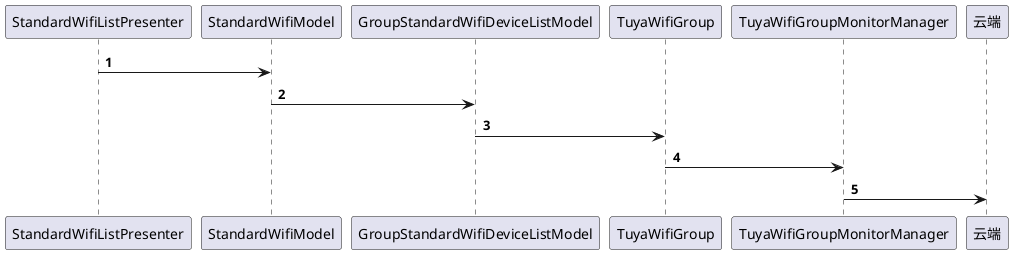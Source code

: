 @startuml
'https://plantuml.com/sequence-diagram

autonumber
participant StandardWifiListPresenter order 10
participant StandardWifiModel order 11
participant GroupStandardWifiDeviceListModel order 20
participant TuyaWifiGroup order 30
participant TuyaWifiGroupMonitorManager order 40
participant 云端 order 40
StandardWifiListPresenter -> StandardWifiModel
StandardWifiModel -> GroupStandardWifiDeviceListModel
GroupStandardWifiDeviceListModel -> TuyaWifiGroup
TuyaWifiGroup -> TuyaWifiGroupMonitorManager
TuyaWifiGroupMonitorManager -> 云端
@enduml